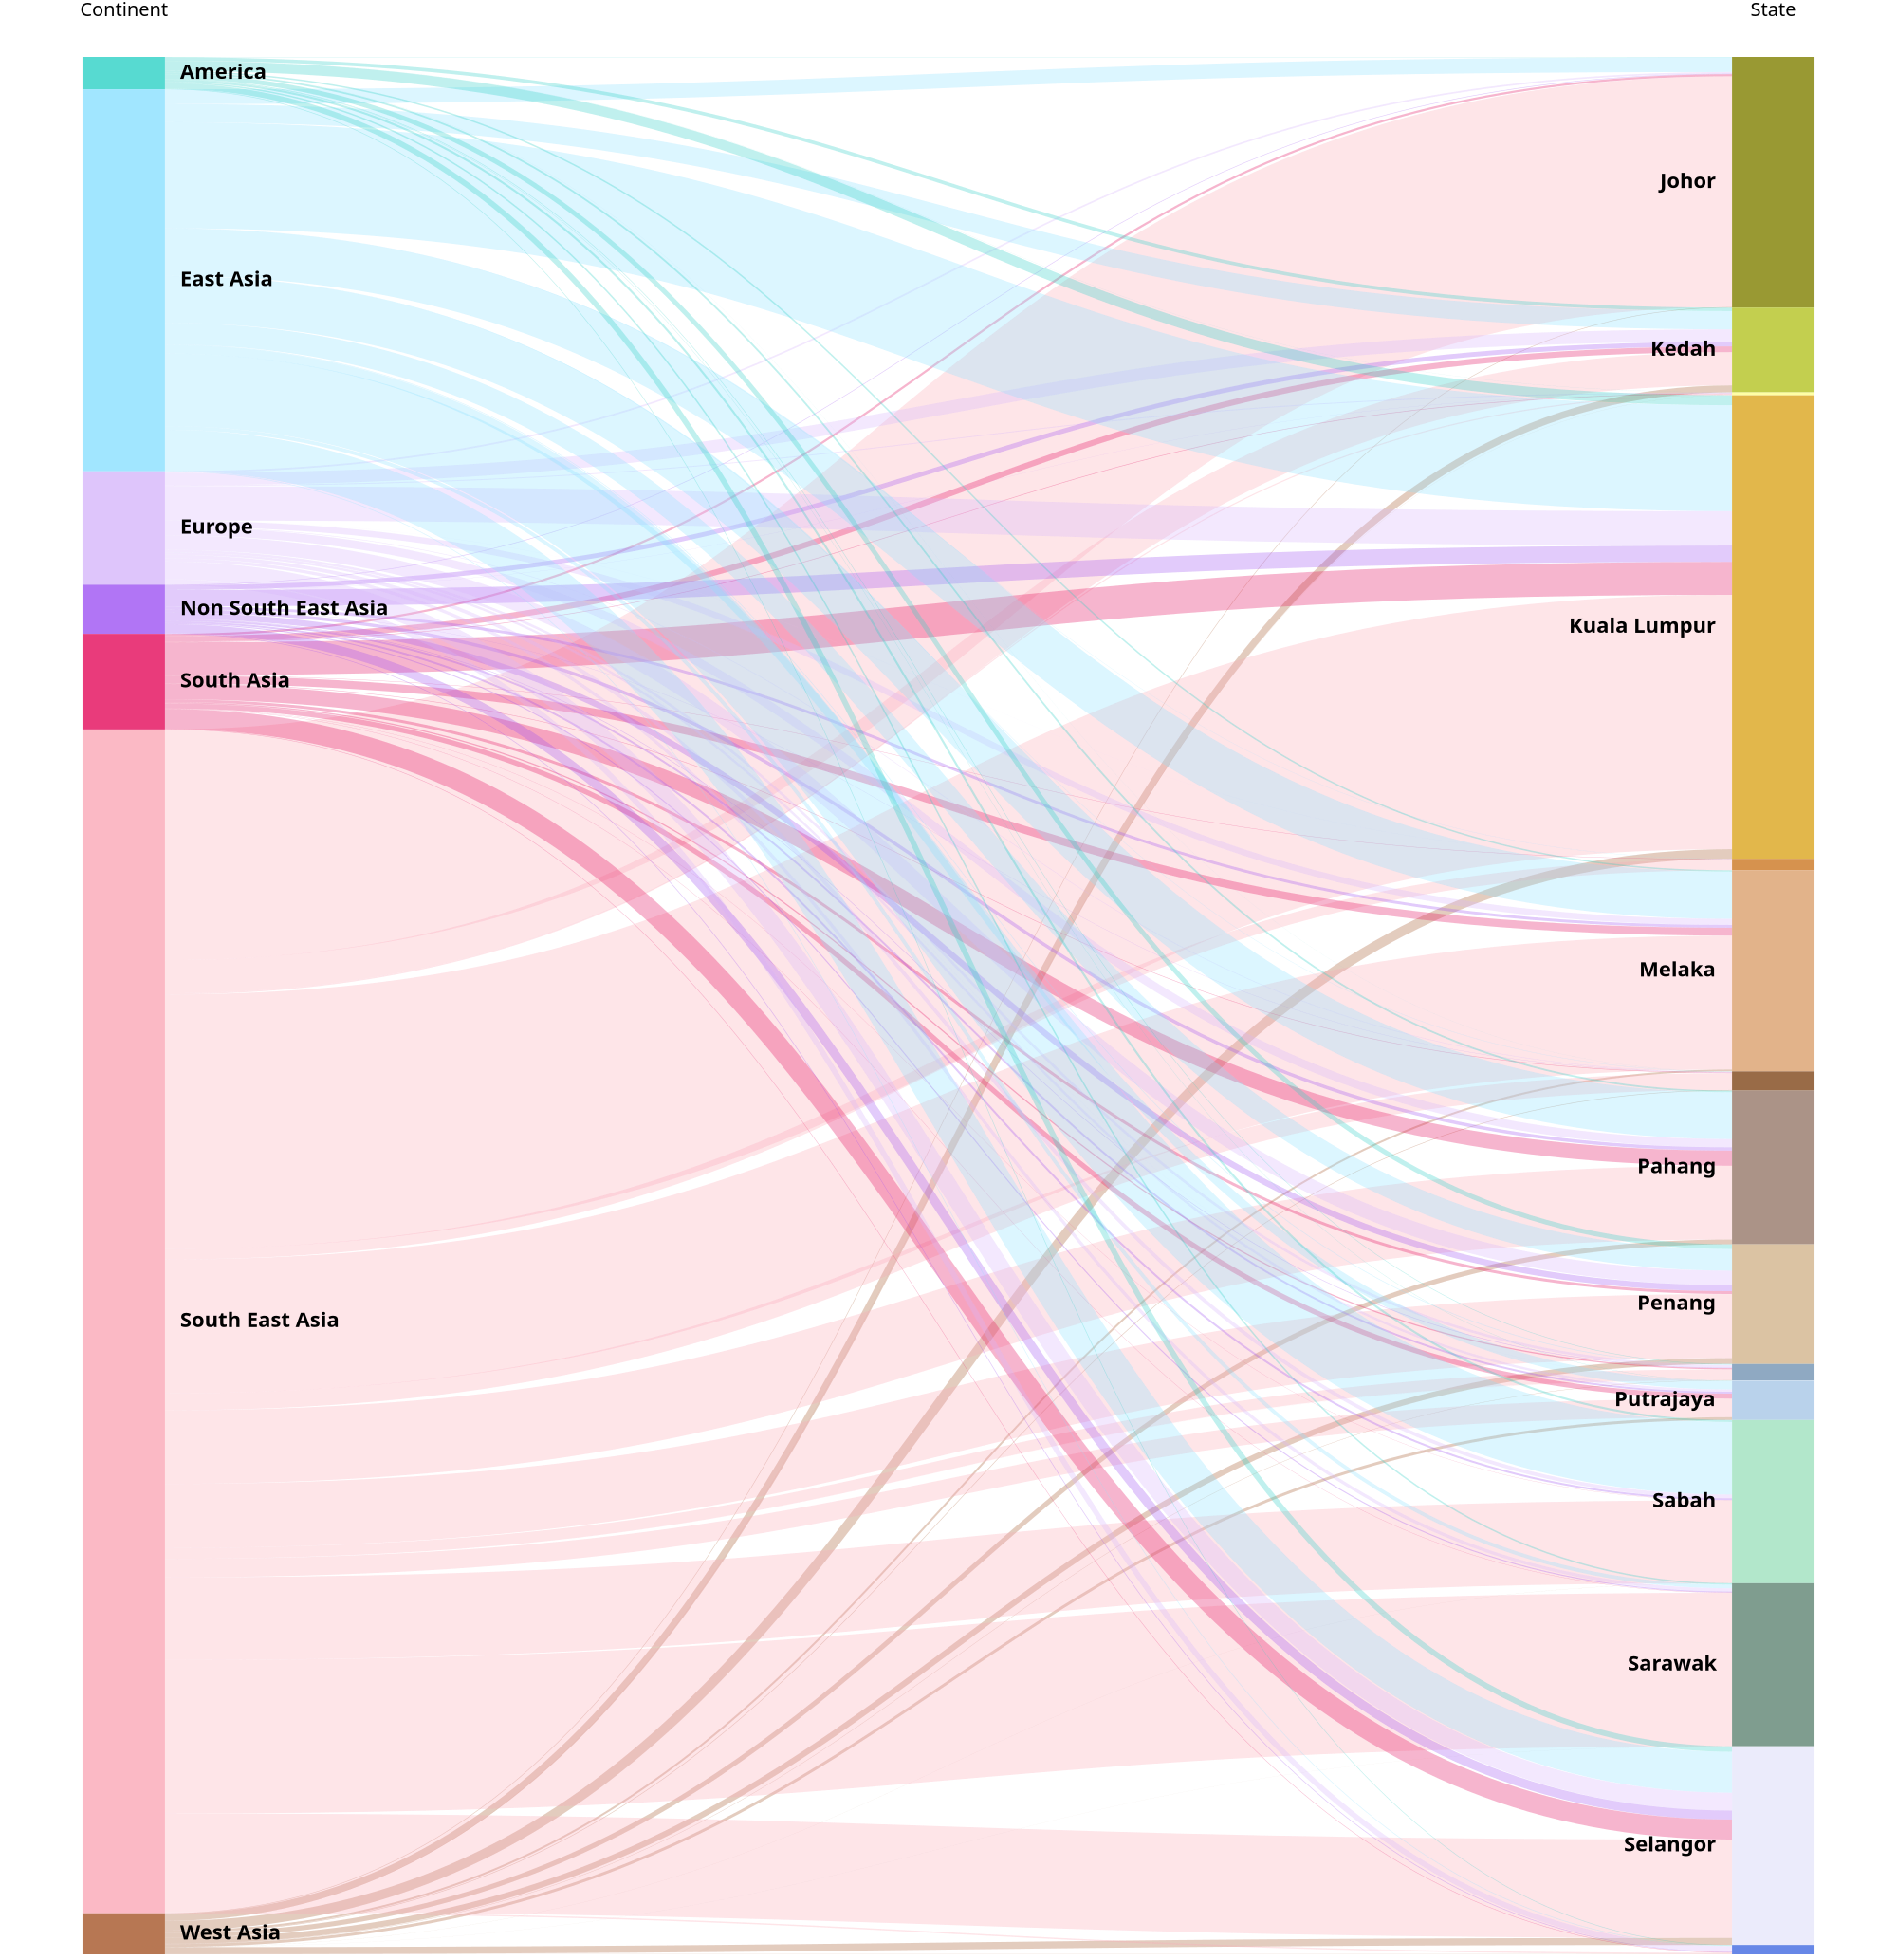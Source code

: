 {
    "$schema": "https://vega.github.io/schema/vega/v3.0.json",
    "width": 1000,
    "height": 1000,
    "data": [
        {
            "name": "rawData",
            "values": [
                {
                    "Continent": "America",
                    "State": "Johor",
                    "Total_Arrivals": 9861
                },
                {
                    "Continent": "East Asia",
                    "State": "Johor",
                    "Total_Arrivals": 464974                    
                },
                {
                    "Continent": "Europe",
                    "State": "Johor",
                    "Total_Arrivals": 51181
                },
                {
                    "Continent": "Non South East Asia",
                    "State": "Johor",
                    "Total_Arrivals": 18310                    
                },                
                {
                    "Continent": "South Asia",
                    "State": "Johor",
                    "Total_Arrivals": 67553                    
                },
                {
                    "Continent": "South East Asia",
                    "State": "Johor",
                    "Total_Arrivals": 7275410
                },
                {
                    "Continent": "West Asia",
                    "State": "Johor",
                    "Total_Arrivals": 17890                    
                },
                {
                    "Continent": "America",
                    "State": "Kedah",
                    "Total_Arrivals": 110758
                },
                {
                    "Continent": "East Asia",
                    "State": "Kedah",
                    "Total_Arrivals": 574597                    
                },
                {
                    "Continent": "Europe",
                    "State": "Kedah",
                    "Total_Arrivals": 390134
                },
                {
                    "Continent": "Non South East Asia",
                    "State": "Kedah",
                    "Total_Arrivals": 146073                    
                },                
                {
                    "Continent": "South Asia",
                    "State": "Kedah",
                    "Total_Arrivals": 183272                    
                },
                {
                    "Continent": "South East Asia",
                    "State": "Kedah",
                    "Total_Arrivals": 1045980
                },
                {
                    "Continent": "West Asia",
                    "State": "Kedah",
                    "Total_Arrivals": 220484                    
                },
                {
                    "Continent": "America",
                    "State": "Kelantan",
                    "Total_Arrivals": 2969
                },
                {
                    "Continent": "Europe",
                    "State": "Kelantan",
                    "Total_Arrivals": 27712
                },
                {
                    "Continent": "Non South East Asia",
                    "State": "Kelantan",
                    "Total_Arrivals": 3659                    
                },                
                {
                    "Continent": "South Asia",
                    "State": "Kelantan",
                    "Total_Arrivals": 18674                    
                },
                {
                    "Continent": "South East Asia",
                    "State": "Kelantan",
                    "Total_Arrivals": 35934
                },
                {
                    "Continent": "West Asia",
                    "State": "Kelantan",
                    "Total_Arrivals": 3489                    
                },
                {
                    "Continent": "America",
                    "State": "Kuala Lumpur",
                    "Total_Arrivals": 314172
                },
                {
                    "Continent": "East Asia",
                    "State": "Kuala Lumpur",
                    "Total_Arrivals": 3342480                    
                },
                {
                    "Continent": "Europe",
                    "State": "Kuala Lumpur",
                    "Total_Arrivals": 1082939
                },
                {
                    "Continent": "Non South East Asia",
                    "State": "Kuala Lumpur",
                    "Total_Arrivals": 514170                    
                },                
                {
                    "Continent": "South Asia",
                    "State": "Kuala Lumpur",
                    "Total_Arrivals": 1038683                    
                },
                {
                    "Continent": "South East Asia",
                    "State": "Kuala Lumpur",
                    "Total_Arrivals": 8019347
                },
                {
                    "Continent": "West Asia",
                    "State": "Kuala Lumpur",
                    "Total_Arrivals": 303758                    
                },
                {
                    "Continent": "America",
                    "State": "Labuan",
                    "Total_Arrivals": 810
                },
                {
                    "Continent": "East Asia",
                    "State": "Labuan",
                    "Total_Arrivals": 8809                    
                },
                {
                    "Continent": "Europe",
                    "State": "Labuan",
                    "Total_Arrivals": 1651
                },
                {
                    "Continent": "Non South East Asia",
                    "State": "Labuan",
                    "Total_Arrivals": 602                    
                },                
                {
                    "Continent": "South Asia",
                    "State": "Labuan",
                    "Total_Arrivals": 11802                    
                },
                {
                    "Continent": "South East Asia",
                    "State": "Labuan",
                    "Total_Arrivals": 338464
                },
                {
                    "Continent": "America",
                    "State": "Melaka",
                    "Total_Arrivals": 46253
                },
                {
                    "Continent": "East Asia",
                    "State": "Melaka",
                    "Total_Arrivals": 1486596                    
                },
                {
                    "Continent": "Europe",
                    "State": "Melaka",
                    "Total_Arrivals": 192736
                },
                {
                    "Continent": "Non South East Asia",
                    "State": "Melaka",
                    "Total_Arrivals": 88026                    
                },                
                {
                    "Continent": "South Asia",
                    "State": "Melaka",
                    "Total_Arrivals": 247572                    
                },
                {
                    "Continent": "South East Asia",
                    "State": "Melaka",
                    "Total_Arrivals": 4220615
                },
                {
                    "Continent": "West Asia",
                    "State": "Melaka",
                    "Total_Arrivals": 61069                    
                },
                {
                    "Continent": "America",
                    "State": "Negeri Sembilan",
                    "Total_Arrivals": 2159
                },
                {
                    "Continent": "East Asia",
                    "State": "Negeri Sembilan",
                    "Total_Arrivals": 11891                    
                },
                {
                    "Continent": "Europe",
                    "State": "Negeri Sembilan",
                    "Total_Arrivals": 16422
                },
                {
                    "Continent": "Non South East Asia",
                    "State": "Negeri Sembilan",
                    "Total_Arrivals": 6966                    
                },                
                {
                    "Continent": "South Asia",
                    "State": "Negeri Sembilan",
                    "Total_Arrivals": 15879                    
                },
                {
                    "Continent": "South East Asia",
                    "State": "Negeri Sembilan",
                    "Total_Arrivals": 532780
                },
                {
                    "Continent": "West Asia",
                    "State": "Negeri Sembilan",
                    "Total_Arrivals": 18272                    
                },
                {
                    "Continent": "America",
                    "State": "Pahang",
                    "Total_Arrivals": 54437
                },
                {
                    "Continent": "East Asia",
                    "State": "Pahang",
                    "Total_Arrivals": 1475469                    
                },
                {
                    "Continent": "Europe",
                    "State": "Pahang",
                    "Total_Arrivals": 259049
                },
                {
                    "Continent": "Non South East Asia",
                    "State": "Pahang",
                    "Total_Arrivals": 105098                    
                },                
                {
                    "Continent": "South Asia",
                    "State": "Pahang",
                    "Total_Arrivals": 479448                    
                },
                {
                    "Continent": "South East Asia",
                    "State": "Pahang",
                    "Total_Arrivals": 2322400
                },
                {
                    "Continent": "West Asia",
                    "State": "Pahang",
                    "Total_Arrivals": 152766                    
                },
                {
                    "Continent": "America",
                    "State": "Penang",
                    "Total_Arrivals": 149665
                },
                {
                    "Continent": "East Asia",
                    "State": "Penang",
                    "Total_Arrivals": 681596                    
                },
                {
                    "Continent": "Europe",
                    "State": "Penang",
                    "Total_Arrivals": 455832
                },
                {
                    "Continent": "Non South East Asia",
                    "State": "Penang",
                    "Total_Arrivals": 190781                    
                },                
                {
                    "Continent": "South Asia",
                    "State": "Penang",
                    "Total_Arrivals": 90087                    
                },
                {
                    "Continent": "South East Asia",
                    "State": "Penang",
                    "Total_Arrivals": 2020877
                },
                {
                    "Continent": "West Asia",
                    "State": "Penang",
                    "Total_Arrivals": 183025                    
                },
                {
                    "Continent": "America",
                    "State": "Perak",
                    "Total_Arrivals": 17095
                },
                {
                    "Continent": "East Asia",
                    "State": "Perak",
                    "Total_Arrivals": 19609                    
                },
                {
                    "Continent": "Europe",
                    "State": "Perak",
                    "Total_Arrivals": 79011
                },
                {
                    "Continent": "Non South East Asia",
                    "State": "Perak",
                    "Total_Arrivals": 16635                    
                },                
                {
                    "Continent": "South Asia",
                    "State": "Perak",
                    "Total_Arrivals": 38938                    
                },
                {
                    "Continent": "South East Asia",
                    "State": "Perak",
                    "Total_Arrivals": 339536
                },
                {
                    "Continent": "West Asia",
                    "State": "Perak",
                    "Total_Arrivals": 11155                    
                },
                {
                    "Continent": "Europe",
                    "State": "Perlis",
                    "Total_Arrivals": 1560
                },
                {
                    "Continent": "Non South East Asia",
                    "State": "Perlis",
                    "Total_Arrivals": 737                    
                },                
                {
                    "Continent": "South Asia",
                    "State": "Perlis",
                    "Total_Arrivals": 1471                    
                },
                {
                    "Continent": "South East Asia",
                    "State": "Perlis",
                    "Total_Arrivals": 3623
                },
                {
                    "Continent": "West Asia",
                    "State": "Perlis",
                    "Total_Arrivals": 263                    
                },
                {
                    "Continent": "America",
                    "State": "Putrajaya",
                    "Total_Arrivals": 9025
                },
                {
                    "Continent": "East Asia",
                    "State": "Putrajaya",
                    "Total_Arrivals": 266504                    
                },
                {
                    "Continent": "Europe",
                    "State": "Putrajaya",
                    "Total_Arrivals": 72367
                },
                {
                    "Continent": "Non South East Asia",
                    "State": "Putrajaya",
                    "Total_Arrivals": 59290                    
                },                
                {
                    "Continent": "South Asia",
                    "State": "Putrajaya",
                    "Total_Arrivals": 159390                    
                },
                {
                    "Continent": "South East Asia",
                    "State": "Putrajaya",
                    "Total_Arrivals": 581654
                },
                {
                    "Continent": "West Asia",
                    "State": "Putrajaya",
                    "Total_Arrivals": 89686                    
                },
                {
                    "Continent": "America",
                    "State": "Sabah",
                    "Total_Arrivals": 64561
                },
                {
                    "Continent": "East Asia",
                    "State": "Sabah",
                    "Total_Arrivals": 2288098                    
                },
                {
                    "Continent": "Europe",
                    "State": "Sabah",
                    "Total_Arrivals": 114107
                },
                {
                    "Continent": "Non South East Asia",
                    "State": "Sabah",
                    "Total_Arrivals": 60393                    
                },                
                {
                    "Continent": "South Asia",
                    "State": "Sabah",
                    "Total_Arrivals": 6854                    
                },
                {
                    "Continent": "South East Asia",
                    "State": "Sabah",
                    "Total_Arrivals": 2610152
                },
                {
                    "Continent": "West Asia",
                    "State": "Sabah",
                    "Total_Arrivals": 2613                    
                },
                {
                    "Continent": "America",
                    "State": "Sarawak",
                    "Total_Arrivals": 46217
                },
                {
                    "Continent": "East Asia",
                    "State": "Sarawak",
                    "Total_Arrivals": 114292                    
                },
                {
                    "Continent": "Europe",
                    "State": "Sarawak",
                    "Total_Arrivals": 99423
                },
                {
                    "Continent": "Non South East Asia",
                    "State": "Sarawak",
                    "Total_Arrivals": 33531                    
                },                
                {
                    "Continent": "South Asia",
                    "State": "Sarawak",
                    "Total_Arrivals": 8969                    
                },
                {
                    "Continent": "South East Asia",
                    "State": "Sarawak",
                    "Total_Arrivals": 4837917
                },
                {
                    "Continent": "West Asia",
                    "State": "Sarawak",
                    "Total_Arrivals": 1638                    
                },
                {
                    "Continent": "America",
                    "State": "Selangor",
                    "Total_Arrivals": 173863
                },
                {
                    "Continent": "East Asia",
                    "State": "Selangor",
                    "Total_Arrivals": 1290889                    
                },
                {
                    "Continent": "Europe",
                    "State": "Selangor",
                    "Total_Arrivals": 561465
                },
                {
                    "Continent": "Non South East Asia",
                    "State": "Selangor",
                    "Total_Arrivals": 283681                    
                },                
                {
                    "Continent": "South Asia",
                    "State": "Selangor",
                    "Total_Arrivals": 631091                    
                },
                {
                    "Continent": "South East Asia",
                    "State": "Selangor",
                    "Total_Arrivals": 3101730
                },
                {
                    "Continent": "West Asia",
                    "State": "Selangor",
                    "Total_Arrivals": 222077                    
                },
                {
                    "Continent": "America",
                    "State": "Terengganu",
                    "Total_Arrivals": 18531
                },
                {
                    "Continent": "East Asia",
                    "State": "Terengganu",
                    "Total_Arrivals": 20244                    
                },
                {
                    "Continent": "Europe",
                    "State": "Terengganu",
                    "Total_Arrivals": 170830
                },
                {
                    "Continent": "Non South East Asia",
                    "State": "Terengganu",
                    "Total_Arrivals": 21748                  
                },                
                {
                    "Continent": "South Asia",
                    "State": "Terengganu",
                    "Total_Arrivals": 14585                    
                },
                {
                    "Continent": "South East Asia",
                    "State": "Terengganu",
                    "Total_Arrivals": 43269
                },
                {
                    "Continent": "West Asia",
                    "State": "Terengganu",
                    "Total_Arrivals": 5529                    
                }
            ],
            "transform": [
                {
                    "type": "formula",
                    "expr": "datum['Continent']",
                    "as": "stack1"
                },
                {
                    "type": "formula",
                    "expr": "datum.State",
                    "as": "stack2"
                },
                {
                    "type": "formula",
                    "expr": "datum.Total_Arrivals",
                    "as": "size"
                }
            ]
        },
        {
            "name": "nodes",
            "source": "rawData",
            "transform": [
                {
                    "type": "filter",
                    "expr": "!groupSelector || groupSelector.stack1 == datum.stack1 || groupSelector.stack2 == datum.stack2"
                },
                {
                    "type": "formula",
                    "expr": "datum.stack1 + datum.stack2",
                    "as": "key"
                },
                {
                    "type": "fold",
                    "fields": ["stack1", "stack2"],
                    "as": ["stack", "groupID"]
                },
                {
                    "type": "formula",
                    "expr": "datum.stack == 'stack1' ? datum.stack1 + ' ' + datum.stack2 : datum.stack2 + ' ' + datum.stack1",
                    "as": "sortField"
                },
                {
                    "type": "stack",
                    "groupby": ["stack"],
                    "sort": {"field": "sortField", "order": "descending"},
                    "field": "size"
                },
                {
                    "type": "formula",
                    "expr": "(datum.y0 + datum.y1) / 2",
                    "as": "yc"
                }
            ]
        },
        {
            "name": "groups",
            "source": "nodes",
            "transform": [
                {
                    "type": "aggregate",
                    "groupby": ["stack", "groupID"],
                    "fields": ["size"],
                    "ops": ["sum"],
                    "as": ["total"]
                },
                {
                    "type": "stack",
                    "groupby": ["stack"],
                    "sort": {"field": "groupID", "order": "descending"},
                    "field": "total"
                },
                {
                    "type": "formula",
                    "expr": "scale('y', datum.y0)",
                    "as": "scaledY0"
                },
                {
                    "type": "formula",
                    "expr": "scale('y', datum.y1)",
                    "as": "scaledY1"
                },
                {
                    "type": "formula",
                    "expr": "datum.stack == 'stack1'",
                    "as": "rightLabel"
                },
                {
                    "type": "formula",
                    "expr": "datum.total / domain('y')[1]",
                    "as": "percentage"
                }
            ]
        },
        {
            "name": "destinationNodes",
            "source": "nodes",
            "transform": [
                {
                    "type": "filter",
                    "expr": "datum.stack == 'stack2'"
                }
            ]
        },
        {
            "name": "edges",
            "source": "nodes",  
            "transform": [
                {
                    "type": "filter",
                    "expr": "datum.stack == 'stack1'"
                },
                {
                    "type": "lookup",
                    "from": "destinationNodes",
                    "key": "key",
                    "fields": ["key"],
                    "as": ["target"]
                },
                {
                    "type": "linkpath",
                    "orient": "horizontal",
                    "shape": "diagonal",
                    "sourceY": {"expr": "scale('y', datum.yc)"},
                    "sourceX": {"expr": "scale('x', 'stack1') + bandwidth('x')"},
                    "targetY": {"expr": "scale('y', datum.target.yc)"},
                    "targetX": {"expr": "scale('x', 'stack2')"}
                },
                {
                    "type": "formula",
                    "expr": "range('y')[0] - scale('y', datum.size)",
                    "as": "strokeWidth"
                },
                {
                    "type": "formula",
                    "expr": "datum.size / domain('y')[1]",
                    "as": "percentage"
                }
            ]
        }
    ],
    "scales": [
        {
            "name": "x",
            "type": "band",
            "range": "width",
            "domain": ["stack1", "stack2"],
            "paddingOuter": 0.05,
            "paddingInner": 0.95
        },
        {
            "name": "y",
            "type": "linear",
            "range": "height",
            "domain": {"data": "nodes", "field": "y1"}
        },
        {
            "name": "color",
            "type": "ordinal",
            "range": ["#2ed0c5", "#8ae0ff", "#d6b6fa", "#9d53f2", "#E30B5C", "#faa7b6", "#a65628",
                     "#808000", "#B4C424", "#FFFF8F", "#DAA520", "#CC7722", "#DAA06D", "#80461B", "#967969", "#D2B48C",
                     "#7393B3", "#F0FFFF", "#A7C7E7", "#9FE2BF", "#5F8575", "#E6E6FA", "#4169E1"],
            "domain": ["America", "East Asia", "Europe", "Non South East Asia", "South Asia", "South East Asia", "West Asia",
                       "Johor", "Kedah", "Kelantan", "Kuala Lumpur", "Labuan", "Melaka", "Negeri Sembilan", "Pahang", "Penang",
                       "Perak", "Perlis", "Putrajaya", "Sabah", "Sarawak", "Selangor", "Terengganu"]
        },
        {
            "name": "stackNames",
            "type": "ordinal",
            "range": ["Continent", "State"],
            "domain": ["stack1", "stack2"]
        }
    ],
    "axes": [
        {
            "orient": "top",
            "scale": "x",
            "domain": false,
            "ticks": false,
            "labelPadding": 20,
            "encode": {
                "labels": {
                    "update": {
                        "text": {
                            "scale": "stackNames",
                            "field": "value",
                            "fontWeight": "bold",
                            "fontSize": 14
                        }
                    }
                }
            }
        },
        {
            "orient": "left",
            "scale": "y",
            "labels": false,
            "domain": false,
            "ticks": false
        }

    ],
    "marks": [
        {
            "type": "path",
            "name": "edgeMark",
            "from": {"data": "edges"},
            "clip": true,
            "encode": {
                "update": {
                    "stroke": [
                        {
                            "test": "groupSelector && groupSelector.stack == 'stack1'",
                            "scale": "color",
                            "field": "stack2"
                        },
                        {
                            "scale": "color",
                            "field": "stack1"
                        }
                    ],
                    "strokeWidth": {"field": "strokeWidth"},
                    "path": {"field": "path"},
                    "strokeOpacity": {
                        "signal": "!groupSelector && (groupHover.stack1 == datum.stack1 || groupHover.stack2 == datum.stack2) ? 0.9 : 0.3"
                    },
                    "zindex": {
                        "signal": "!groupSelector && (groupHover.stack1 == datum.stack1 || groupHover.stack2 == datum.stack2) ? 1 : 0"
                    },
                    "tooltip": {
                        "signal": "{\"Tourist from the Continent of\": datum.stack1, \"State\": datum.stack2, \"Total Tourist Arrivals\": format(datum.size, ',.0f')}"
                    }
                },
                "hover": {
                    "strokeOpacity": {
                        "value": 1
                    }
                }
            }
        },
        {
            "type": "rect",
            "name": "groupMark",
            "from": {"data": "groups"},
            "encode": {
                "enter": {
                    "fill": {"scale": "color", "field": "groupID"},
                    "width": {"scale": "x", "band": 1}
                },
                "update": {
                    "x": {"scale": "x", "field": "stack"},
                    "y": {"field": "scaledY0"},
                    "y2": {"field": "scaledY1"},
                    "fillOpacity": {"value": 0.8},
                    "tooltip": {
                        "signal": "datum.groupID + ' has a total of ' + format(datum.total, ',.0f') + ' tourist arrivals.'"
                    }
                },
                "hover": {"fillOpacity": {"value": 1}}
            } 
        },
        {
            "type": "text",
            "from": {"data": "groups"},
            "interactive": false,
            "encode": {
                "update": {
                    "x": {
                        "signal": "scale('x', datum.stack) + (datum.rightLabel ? bandwidth('x') + 8 : -8)"
                    },
                    "yc": {"signal" : "(datum.scaledY0 + datum.scaledY1) / 2"},
                    "align": {"signal": "datum.rightLabel ? 'left' : 'right'"},
                    "baseline": {"value": "middle"},
                    "fontWeight": {"value": "bold"},
                    "text": {"signal": "abs(datum.scaledY0 - datum.scaledY1) > 13 ? datum.groupID: ''"}
                }
            }
        },
        {
            "type": "group",
            "data": [
                {
                    "name": "dataForShowAll",
                    "values": [{}],
                    "transform": [{"type": "filter", "expr": "groupSelector"}]
                }
            ],
            "encode" : {
                "enter": {
                    "xc": {"signal": "width / 2"},
                    "y": {"value" : 30},
                    "width": {"value": 80},
                    "height": {"value": 30}
                }
            },
            "marks": [
                {
                    "type": "group",
                    "name": "groupReset",
                    "from": {"data": "dataForShowAll"},
                    "encode": {
                        "enter": {
                            "cornerRadius": {"value": 6},
                            "fill": {"value": "#f5f5f5"},
                            "stroke": {"value": "#c1c1c1"},
                            "strokeWidth": {"value": 2},
                            "height": {"field": {"group": "height"}},
                            "width": {"field": {"group": "width"}}
                    },
                    "update": {"opacity": {"value": 1}},
                    "hover": {"opacity": {"value": 0.7}}
                    },
                    "marks": [
                        {
                            "type": "text",
                            "interactive": false,
                            "encode": {
                                "enter": {
                                    "xc": {
                                        "field": {"group": "width"},
                                        "mult": 0.5
                                    },
                                    "yc": {
                                        "field": {"group": "height"},
                                        "mult": 0.5,
                                        "offset": 2
                                    },
                                    "align": {"value": "center"},
                                    "baseline": {"value": "middle"},
                                    "fontWeight": {"value": "bold"},
                                    "text": {"value": "Show All"}
                                }
                            }
                        }
                    ]
                }
            ]
        }
    ],
    "signals": [
        {
            "name": "groupHover",
            "value": {},
            "on": [
                {
                    "events": "@groupMark:mouseover",
                    "update": "{stack1:datum.stack == 'stack1' && datum.groupID, stack2:datum.stack == 'stack2' && datum.groupID}"
                },
                {
                    "events": "mouseout",
                    "update": "{}"
                }
            ]
        },
        {
            "name": "groupSelector",
            "value": false,
            "on": [
                {
                    "events": "@groupMark:click!",
                    "update": "{stack:datum.stack, stack1: datum.stack == 'stack1' && datum.groupID, stack2: datum.stack == 'stack2' && datum.groupID}"
                },
                {
                    "events": [
                        {
                            "type": "click",
                            "markname": "groupReset"
                        },
                        {
                            "type": "dblclick"
                        }
                    ],
                    "update": "false"
                }
            ]
        }
    ]
}